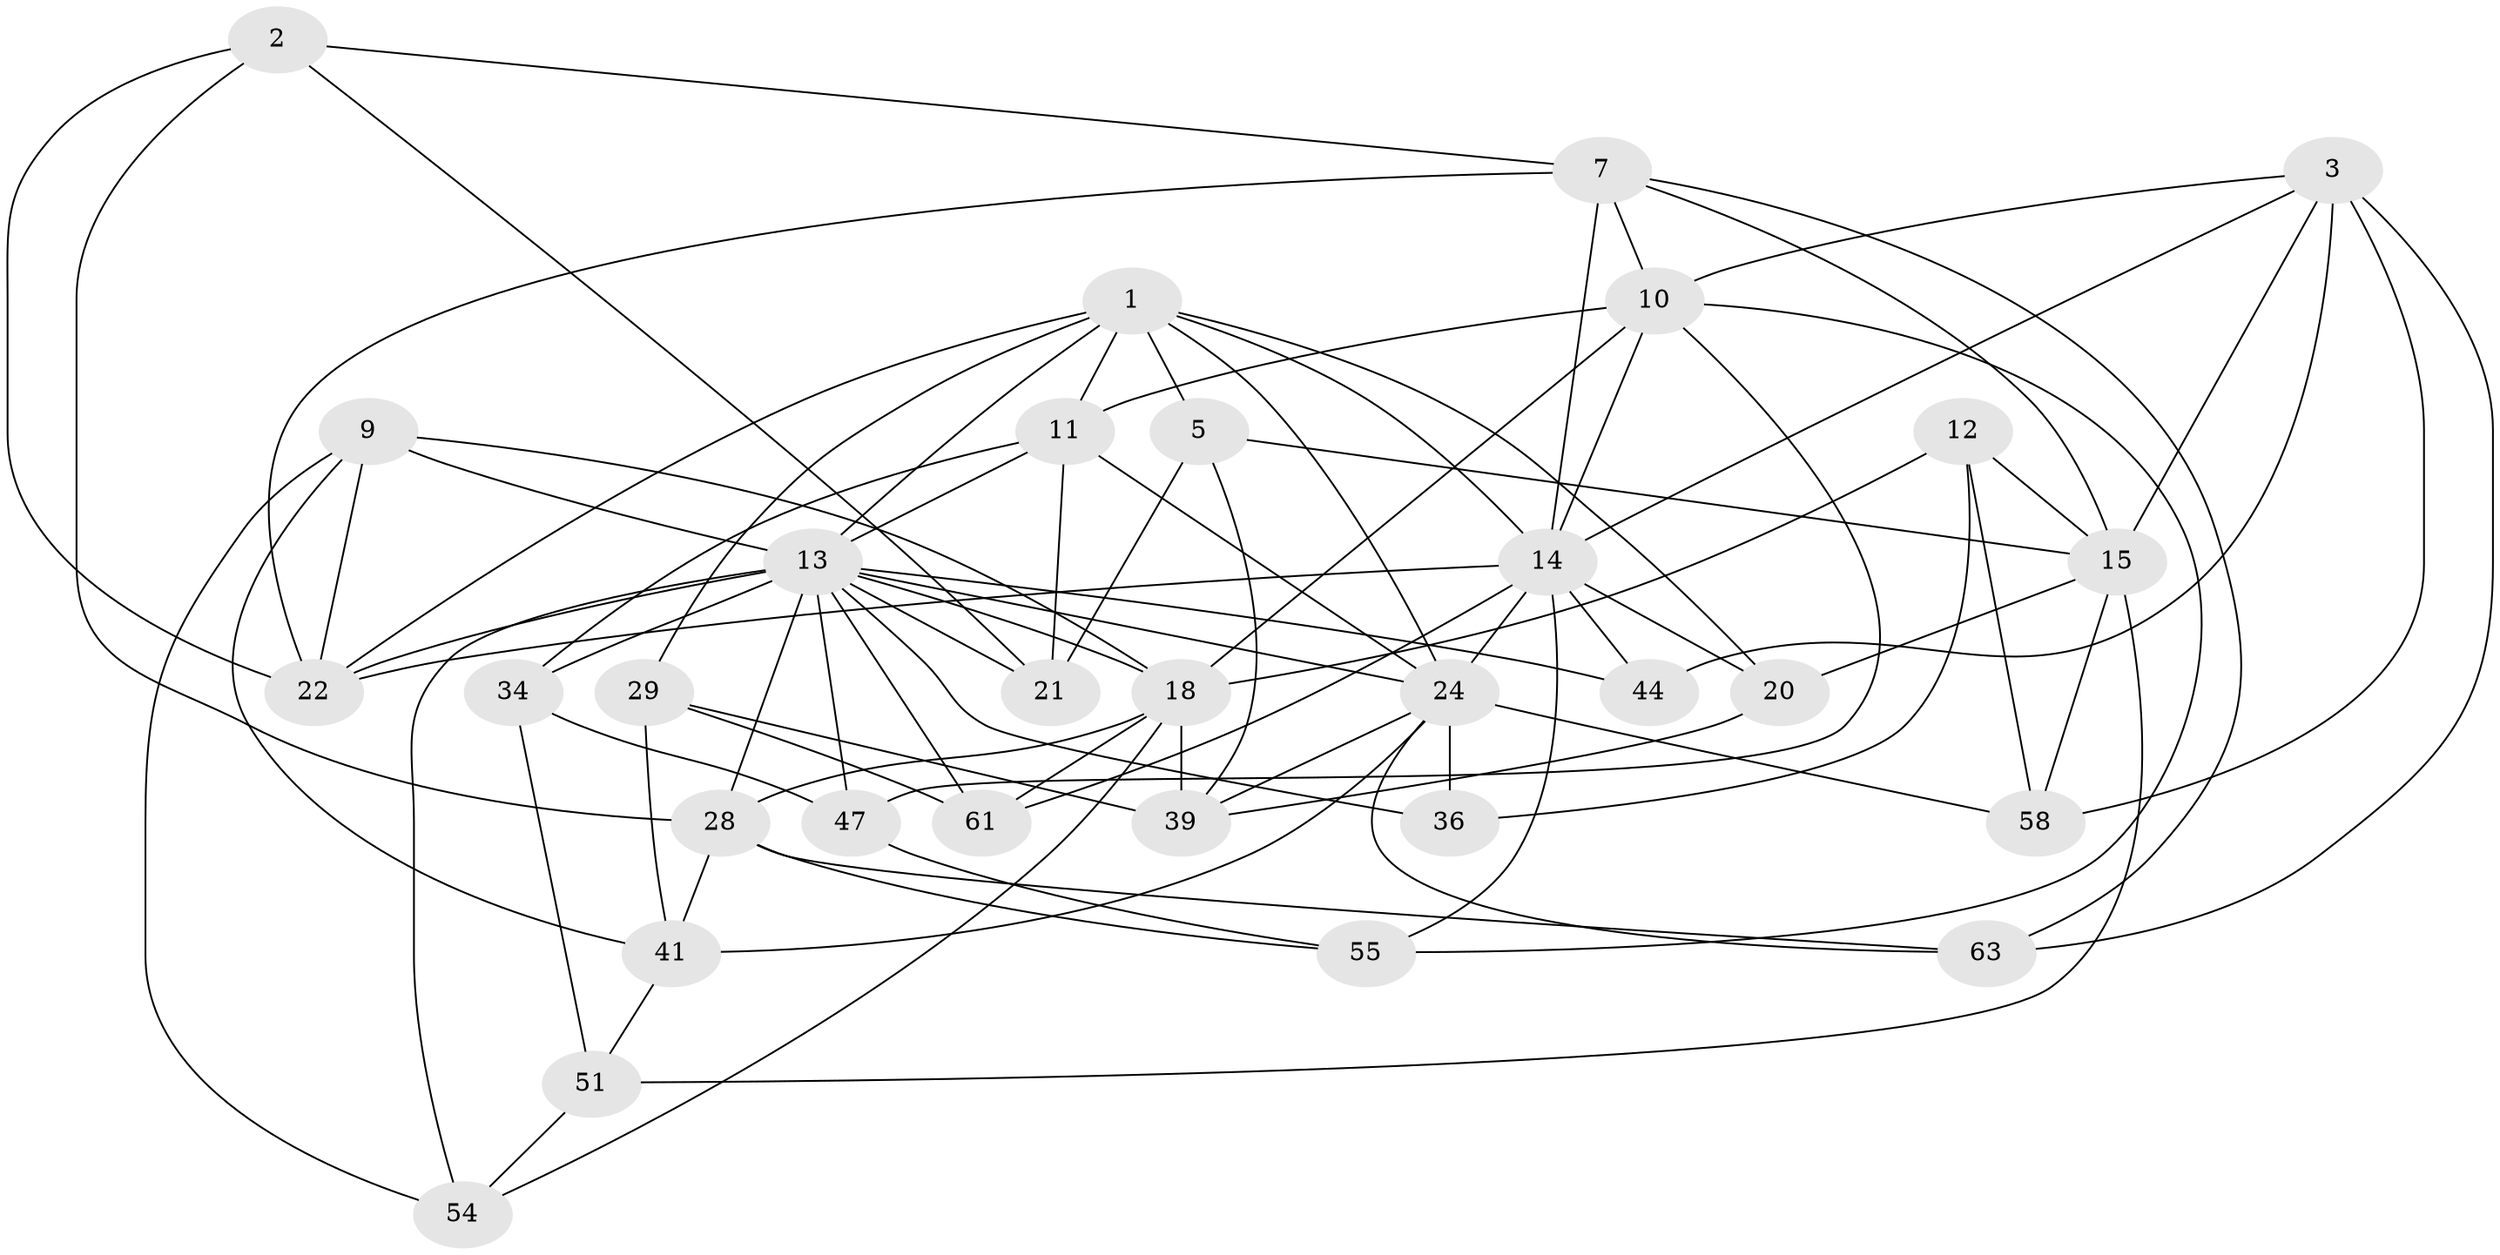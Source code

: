 // original degree distribution, {4: 1.0}
// Generated by graph-tools (version 1.1) at 2025/16/03/09/25 04:16:31]
// undirected, 31 vertices, 85 edges
graph export_dot {
graph [start="1"]
  node [color=gray90,style=filled];
  1 [super="+6"];
  2;
  3 [super="+4"];
  5;
  7 [super="+8"];
  9 [super="+37"];
  10 [super="+23+42"];
  11 [super="+16"];
  12 [super="+43"];
  13 [super="+26+17+32"];
  14 [super="+38+46+56"];
  15 [super="+19"];
  18 [super="+50+30+52"];
  20;
  21;
  22 [super="+27"];
  24 [super="+33+31+25"];
  28 [super="+59"];
  29;
  34;
  36;
  39 [super="+57"];
  41 [super="+49"];
  44;
  47;
  51;
  54;
  55;
  58;
  61;
  63;
  1 -- 29;
  1 -- 24;
  1 -- 20;
  1 -- 5;
  1 -- 22;
  1 -- 11;
  1 -- 14;
  1 -- 13;
  2 -- 7;
  2 -- 21;
  2 -- 22;
  2 -- 28;
  3 -- 58;
  3 -- 63;
  3 -- 10;
  3 -- 44;
  3 -- 14;
  3 -- 15;
  5 -- 15;
  5 -- 21;
  5 -- 39;
  7 -- 22;
  7 -- 10;
  7 -- 15;
  7 -- 63;
  7 -- 14;
  9 -- 54;
  9 -- 41;
  9 -- 13 [weight=2];
  9 -- 18;
  9 -- 22;
  10 -- 18;
  10 -- 47;
  10 -- 55;
  10 -- 14 [weight=2];
  10 -- 11;
  11 -- 21;
  11 -- 34;
  11 -- 24;
  11 -- 13;
  12 -- 15 [weight=2];
  12 -- 58;
  12 -- 18 [weight=2];
  12 -- 36;
  13 -- 44;
  13 -- 22;
  13 -- 21;
  13 -- 28;
  13 -- 24 [weight=2];
  13 -- 18;
  13 -- 34;
  13 -- 36;
  13 -- 47;
  13 -- 54;
  13 -- 61;
  14 -- 61;
  14 -- 20;
  14 -- 22;
  14 -- 44 [weight=2];
  14 -- 55;
  14 -- 24;
  15 -- 51;
  15 -- 20;
  15 -- 58;
  18 -- 54;
  18 -- 39 [weight=2];
  18 -- 61;
  18 -- 28;
  20 -- 39;
  24 -- 39;
  24 -- 36 [weight=2];
  24 -- 41 [weight=2];
  24 -- 63;
  24 -- 58;
  28 -- 41;
  28 -- 63;
  28 -- 55;
  29 -- 61;
  29 -- 39;
  29 -- 41;
  34 -- 51;
  34 -- 47;
  41 -- 51;
  47 -- 55;
  51 -- 54;
}
